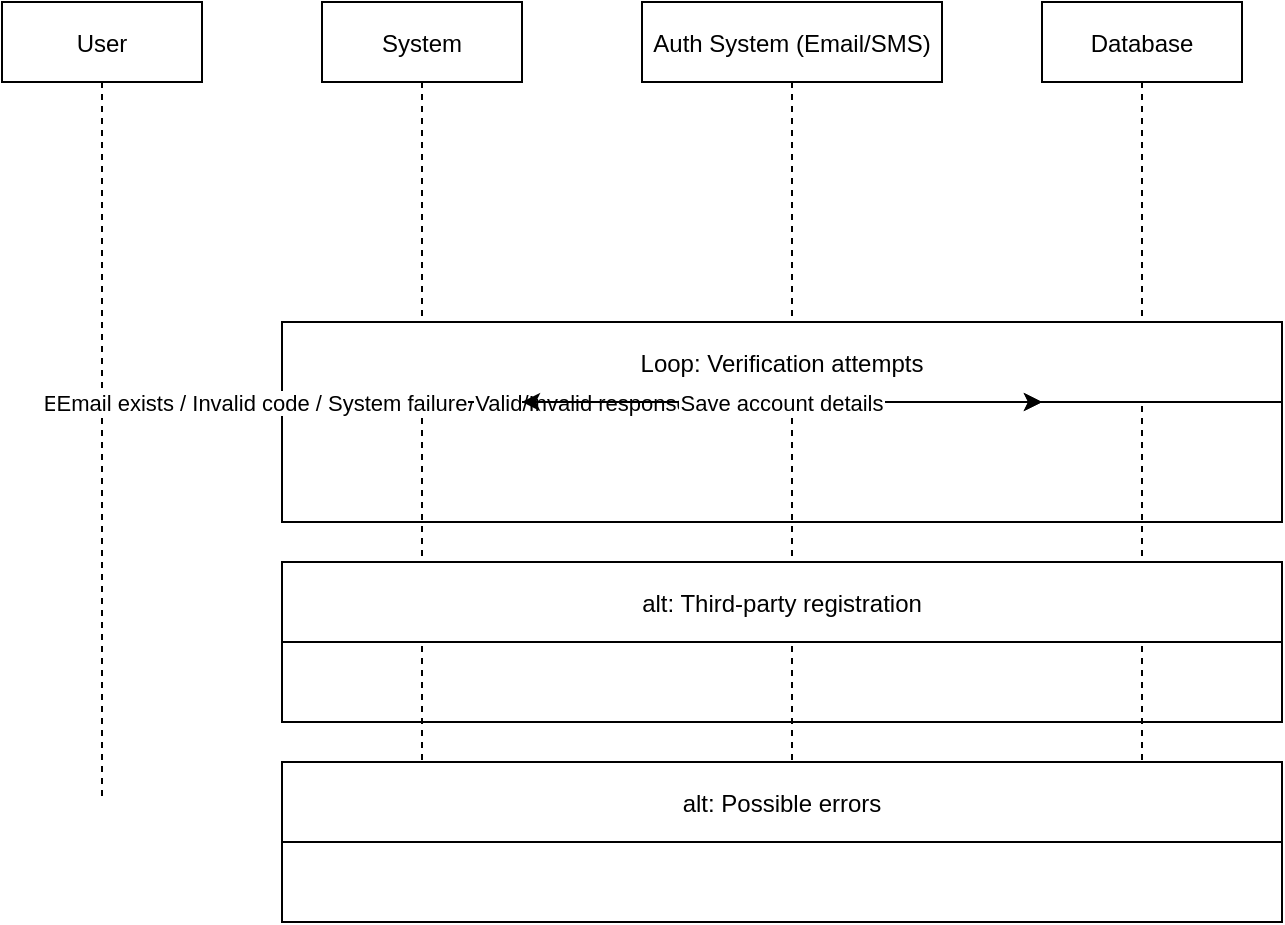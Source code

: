 <?xml version="1.0" encoding="UTF-8"?>
<mxGraphModel dx="1192" dy="693" grid="1" gridSize="10" guides="1" tooltips="1" connect="1" arrows="1" fold="1" page="1" pageScale="1" pageWidth="827" pageHeight="1169" math="0" shadow="0">
  <root>
    <mxCell id="0" />
    <mxCell id="1" parent="0" />
    
    <!-- Participants -->
    <mxCell id="2" value="User" style="shape=umlLifeline" vertex="1" parent="1">
      <mxGeometry x="40" y="40" width="100" height="400" as="geometry" />
    </mxCell>
    <mxCell id="3" value="System" style="shape=umlLifeline" vertex="1" parent="1">
      <mxGeometry x="200" y="40" width="100" height="400" as="geometry" />
    </mxCell>
    <mxCell id="4" value="Auth System (Email/SMS)" style="shape=umlLifeline" vertex="1" parent="1">
      <mxGeometry x="360" y="40" width="150" height="400" as="geometry" />
    </mxCell>
    <mxCell id="5" value="Database" style="shape=umlLifeline" vertex="1" parent="1">
      <mxGeometry x="560" y="40" width="100" height="400" as="geometry" />
    </mxCell>
    
    <!-- Main Flow -->
    <mxCell id="6" value="Open registration page" style="edgeStyle=orthogonalEdgeStyle" edge="1" parent="1" source="2" target="3">
      <mxGeometry relative="1" as="geometry" />
    </mxCell>
    <mxCell id="7" value="Enter details (name, email/phone, password)" style="edgeStyle=orthogonalEdgeStyle" edge="1" parent="1" source="2" target="3">
      <mxGeometry relative="1" as="geometry" />
    </mxCell>
    <mxCell id="8" value="Validate input" style="edgeStyle=orthogonalEdgeStyle" edge="1" parent="1" source="3">
      <mxGeometry relative="1" as="geometry" />
    </mxCell>
    <mxCell id="9" value="Send verification code" style="edgeStyle=orthogonalEdgeStyle" edge="1" parent="1" source="3" target="4">
      <mxGeometry relative="1" as="geometry" />
    </mxCell>
    <mxCell id="10" value="Send via Email/SMS" style="edgeStyle=orthogonalEdgeStyle" edge="1" parent="1" source="4" target="2">
      <mxGeometry relative="1" as="geometry" />
    </mxCell>
    <mxCell id="11" value="Enter verification code" style="edgeStyle=orthogonalEdgeStyle" edge="1" parent="1" source="2" target="3">
      <mxGeometry relative="1" as="geometry" />
    </mxCell>
    
    <!-- Loop for verification attempts -->
    <mxCell id="12" value="Loop: Verification attempts" style="shape=swimlane" vertex="1" parent="1">
      <mxGeometry x="180" y="200" width="500" height="100" as="geometry" />
    </mxCell>
    <mxCell id="13" value="Validate code" style="edgeStyle=orthogonalEdgeStyle" edge="1" parent="1" source="3" target="4">
      <mxGeometry relative="1" as="geometry" />
    </mxCell>
    <mxCell id="14" value="Valid/Invalid response" style="edgeStyle=orthogonalEdgeStyle" edge="1" parent="1" source="4" target="3">
      <mxGeometry relative="1" as="geometry" />
    </mxCell>
    
    <!-- Save to Database -->
    <mxCell id="15" value="Save account details" style="edgeStyle=orthogonalEdgeStyle" edge="1" parent="1" source="3" target="5">
      <mxGeometry relative="1" as="geometry" />
    </mxCell>
    <mxCell id="16" value="Success response" style="edgeStyle=orthogonalEdgeStyle" edge="1" parent="1" source="5" target="3">
      <mxGeometry relative="1" as="geometry" />
    </mxCell>
    <mxCell id="17" value="Registration successful" style="edgeStyle=orthogonalEdgeStyle" edge="1" parent="1" source="3" target="2">
      <mxGeometry relative="1" as="geometry" />
    </mxCell>
    
    <!-- Alternative Flow: Third-party Registration -->
    <mxCell id="18" value="alt: Third-party registration" style="shape=swimlane" vertex="1" parent="1">
      <mxGeometry x="180" y="320" width="500" height="80" as="geometry" />
    </mxCell>
    <mxCell id="19" value="Choose third-party sign-up" style="edgeStyle=orthogonalEdgeStyle" edge="1" parent="1" source="2" target="3">
      <mxGeometry relative="1" as="geometry" />
    </mxCell>
    <mxCell id="20" value="Authenticate via OAuth" style="edgeStyle=orthogonalEdgeStyle" edge="1" parent="1" source="3">
      <mxGeometry relative="1" as="geometry" />
    </mxCell>
    <mxCell id="21" value="Save account details" style="edgeStyle=orthogonalEdgeStyle" edge="1" parent="1" source="3" target="5">
      <mxGeometry relative="1" as="geometry" />
    </mxCell>
    
    <!-- Alternative Flow: Errors -->
    <mxCell id="22" value="alt: Possible errors" style="shape=swimlane" vertex="1" parent="1">
      <mxGeometry x="180" y="420" width="500" height="80" as="geometry" />
    </mxCell>
    <mxCell id="23" value="Email exists / Invalid code / System failure" style="edgeStyle=orthogonalEdgeStyle" edge="1" parent="1" source="3" target="2">
      <mxGeometry relative="1" as="geometry" />
    </mxCell>
  </root>
</mxGraphModel>
